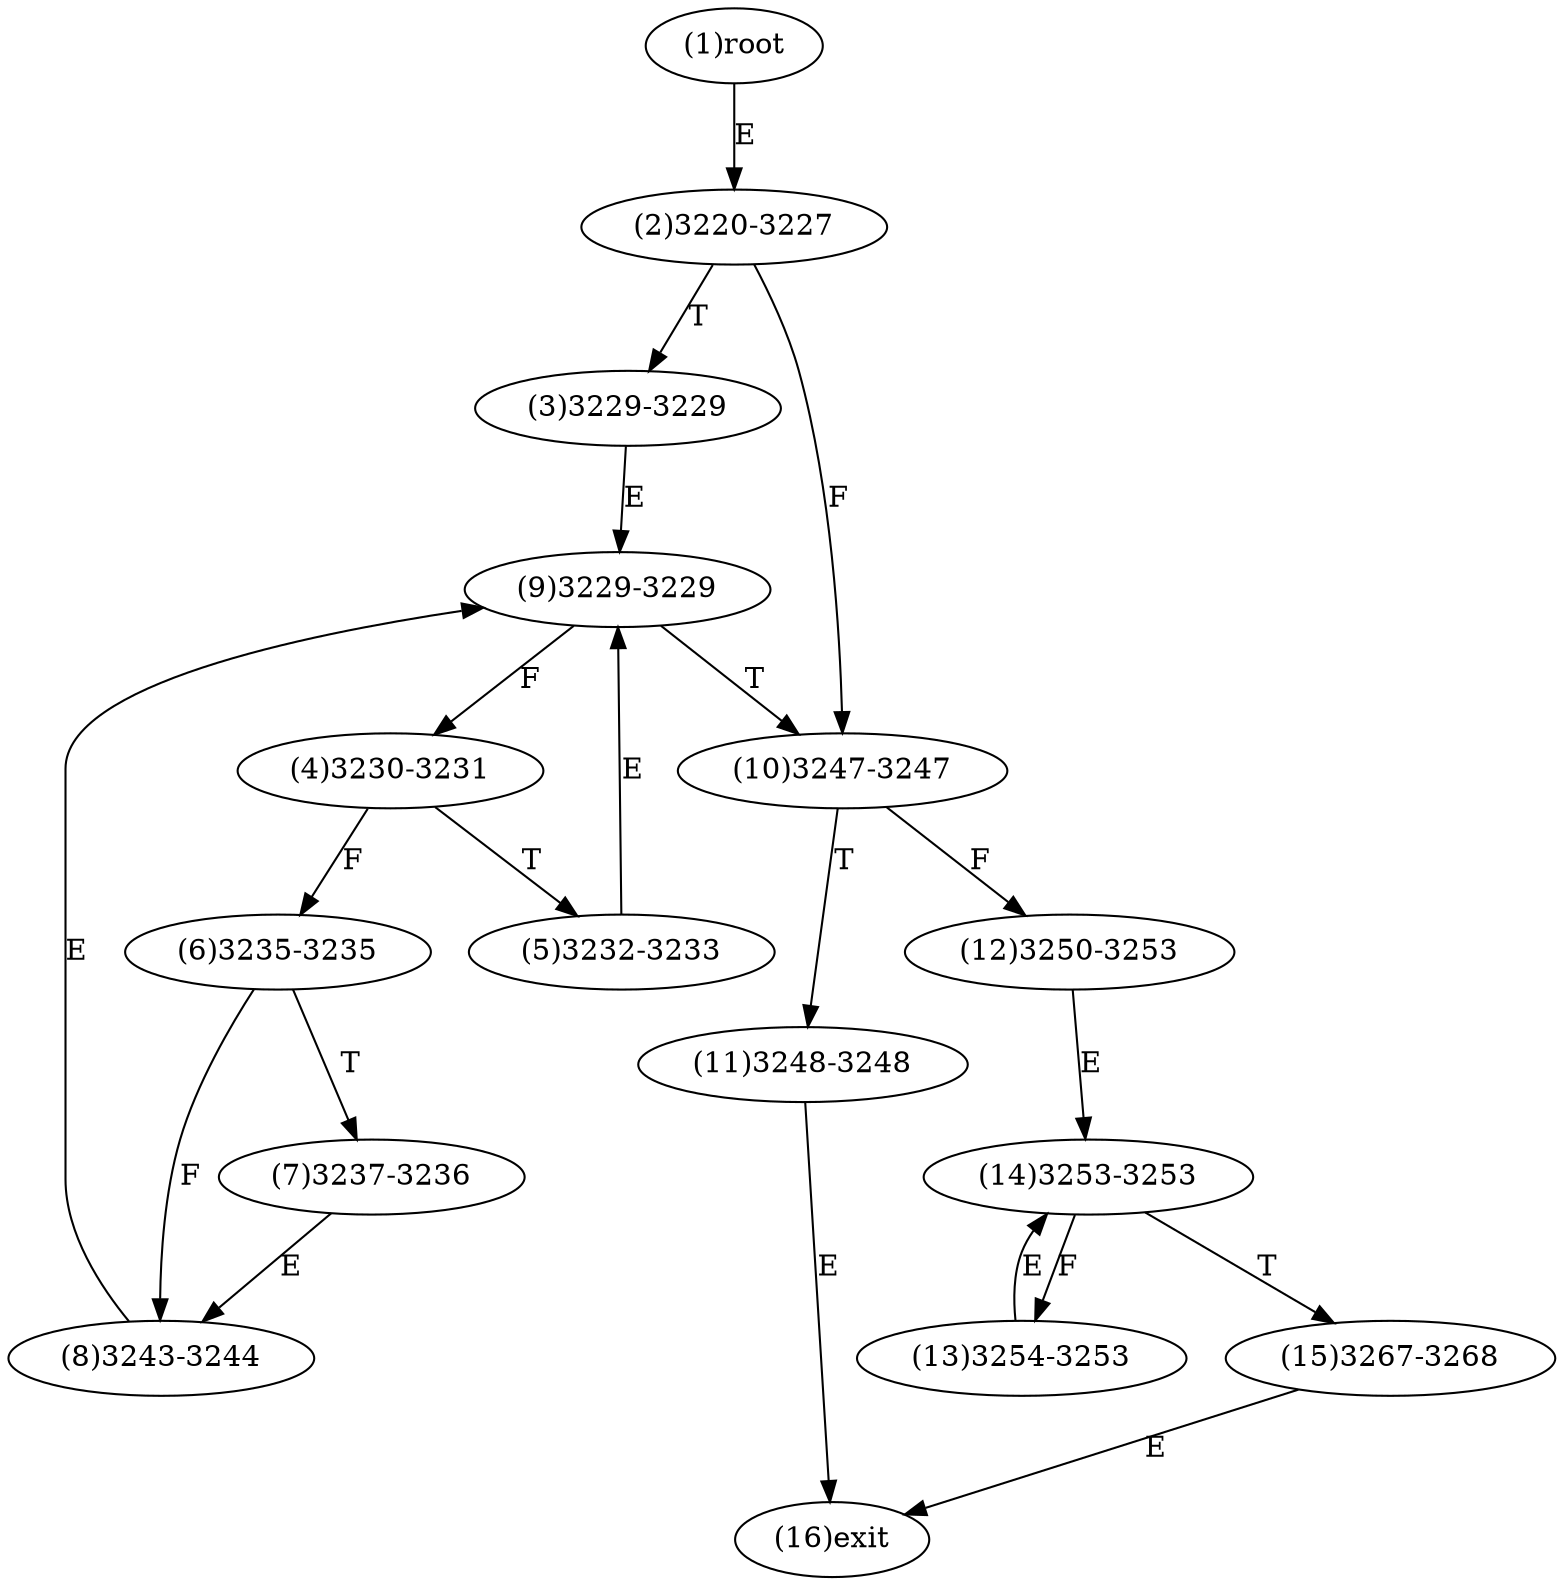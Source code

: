 digraph "" { 
1[ label="(1)root"];
2[ label="(2)3220-3227"];
3[ label="(3)3229-3229"];
4[ label="(4)3230-3231"];
5[ label="(5)3232-3233"];
6[ label="(6)3235-3235"];
7[ label="(7)3237-3236"];
8[ label="(8)3243-3244"];
9[ label="(9)3229-3229"];
10[ label="(10)3247-3247"];
11[ label="(11)3248-3248"];
12[ label="(12)3250-3253"];
13[ label="(13)3254-3253"];
14[ label="(14)3253-3253"];
15[ label="(15)3267-3268"];
16[ label="(16)exit"];
1->2[ label="E"];
2->10[ label="F"];
2->3[ label="T"];
3->9[ label="E"];
4->6[ label="F"];
4->5[ label="T"];
5->9[ label="E"];
6->8[ label="F"];
6->7[ label="T"];
7->8[ label="E"];
8->9[ label="E"];
9->4[ label="F"];
9->10[ label="T"];
10->12[ label="F"];
10->11[ label="T"];
11->16[ label="E"];
12->14[ label="E"];
13->14[ label="E"];
14->13[ label="F"];
14->15[ label="T"];
15->16[ label="E"];
}